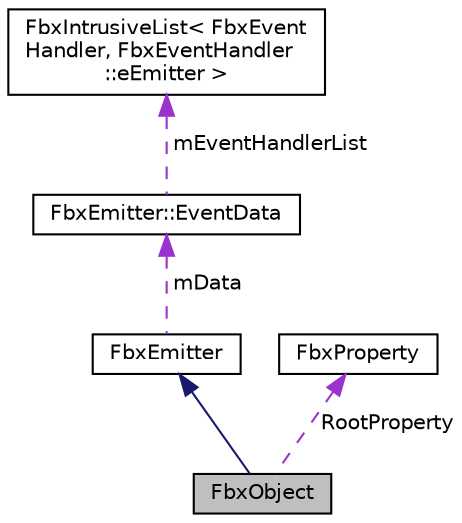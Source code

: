digraph "FbxObject"
{
  edge [fontname="Helvetica",fontsize="10",labelfontname="Helvetica",labelfontsize="10"];
  node [fontname="Helvetica",fontsize="10",shape=record];
  Node94 [label="FbxObject",height=0.2,width=0.4,color="black", fillcolor="grey75", style="filled", fontcolor="black"];
  Node95 -> Node94 [dir="back",color="midnightblue",fontsize="10",style="solid",fontname="Helvetica"];
  Node95 [label="FbxEmitter",height=0.2,width=0.4,color="black", fillcolor="white", style="filled",URL="$class_fbx_emitter.html"];
  Node96 -> Node95 [dir="back",color="darkorchid3",fontsize="10",style="dashed",label=" mData" ,fontname="Helvetica"];
  Node96 [label="FbxEmitter::EventData",height=0.2,width=0.4,color="black", fillcolor="white", style="filled",URL="$struct_fbx_emitter_1_1_event_data.html"];
  Node97 -> Node96 [dir="back",color="darkorchid3",fontsize="10",style="dashed",label=" mEventHandlerList" ,fontname="Helvetica"];
  Node97 [label="FbxIntrusiveList\< FbxEvent\lHandler, FbxEventHandler\l::eEmitter \>",height=0.2,width=0.4,color="black", fillcolor="white", style="filled",URL="$class_fbx_intrusive_list.html"];
  Node98 -> Node94 [dir="back",color="darkorchid3",fontsize="10",style="dashed",label=" RootProperty" ,fontname="Helvetica"];
  Node98 [label="FbxProperty",height=0.2,width=0.4,color="black", fillcolor="white", style="filled",URL="$class_fbx_property.html",tooltip="Class to hold user properties. "];
}

